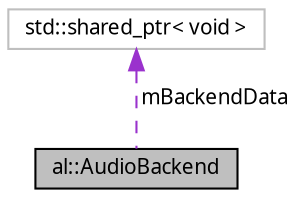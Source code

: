 digraph "al::AudioBackend"
{
 // LATEX_PDF_SIZE
  bgcolor="transparent";
  edge [fontname="FreeSans.ttf",fontsize="10",labelfontname="FreeSans.ttf",labelfontsize="10"];
  node [fontname="FreeSans.ttf",fontsize="10",shape=record];
  Node1 [label="al::AudioBackend",height=0.2,width=0.4,color="black", fillcolor="grey75", style="filled", fontcolor="black",tooltip=" "];
  Node2 -> Node1 [dir="back",color="darkorchid3",fontsize="10",style="dashed",label=" mBackendData" ,fontname="FreeSans.ttf"];
  Node2 [label="std::shared_ptr\< void \>",height=0.2,width=0.4,color="grey75",tooltip=" "];
}
